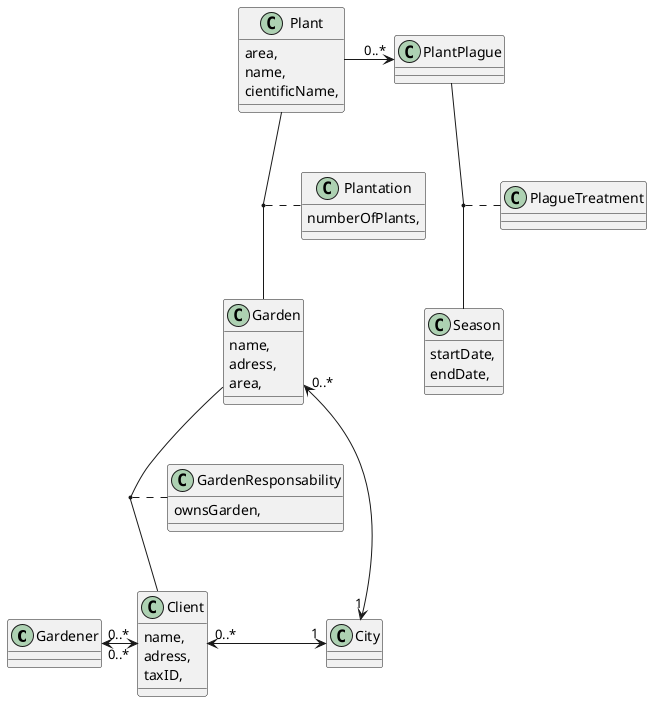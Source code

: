 @startuml garden

class Gardener {

}

class Client {
    name,
    adress,
    taxID,
}

class City {

}

class Garden {
    name,
    adress,
    area,
}

class GardenResponsability {
    ownsGarden,
}

class Plant {
    area,
    name,
    cientificName,
}

class Plantation {
    numberOfPlants,
}

class PlantPlague {

}

class Season {
    startDate,
    endDate,
}

class PlagueTreatment {

}

Plant -> "0..*" PlantPlague
Gardener "0..*" <-> "0..*" Client
(Garden, Client) . GardenResponsability
(Plant, Garden) . Plantation
(PlantPlague, Season) . PlagueTreatment
Garden "0..*" <-> "1" City
Client "0..*" <-> "1" City

@enduml